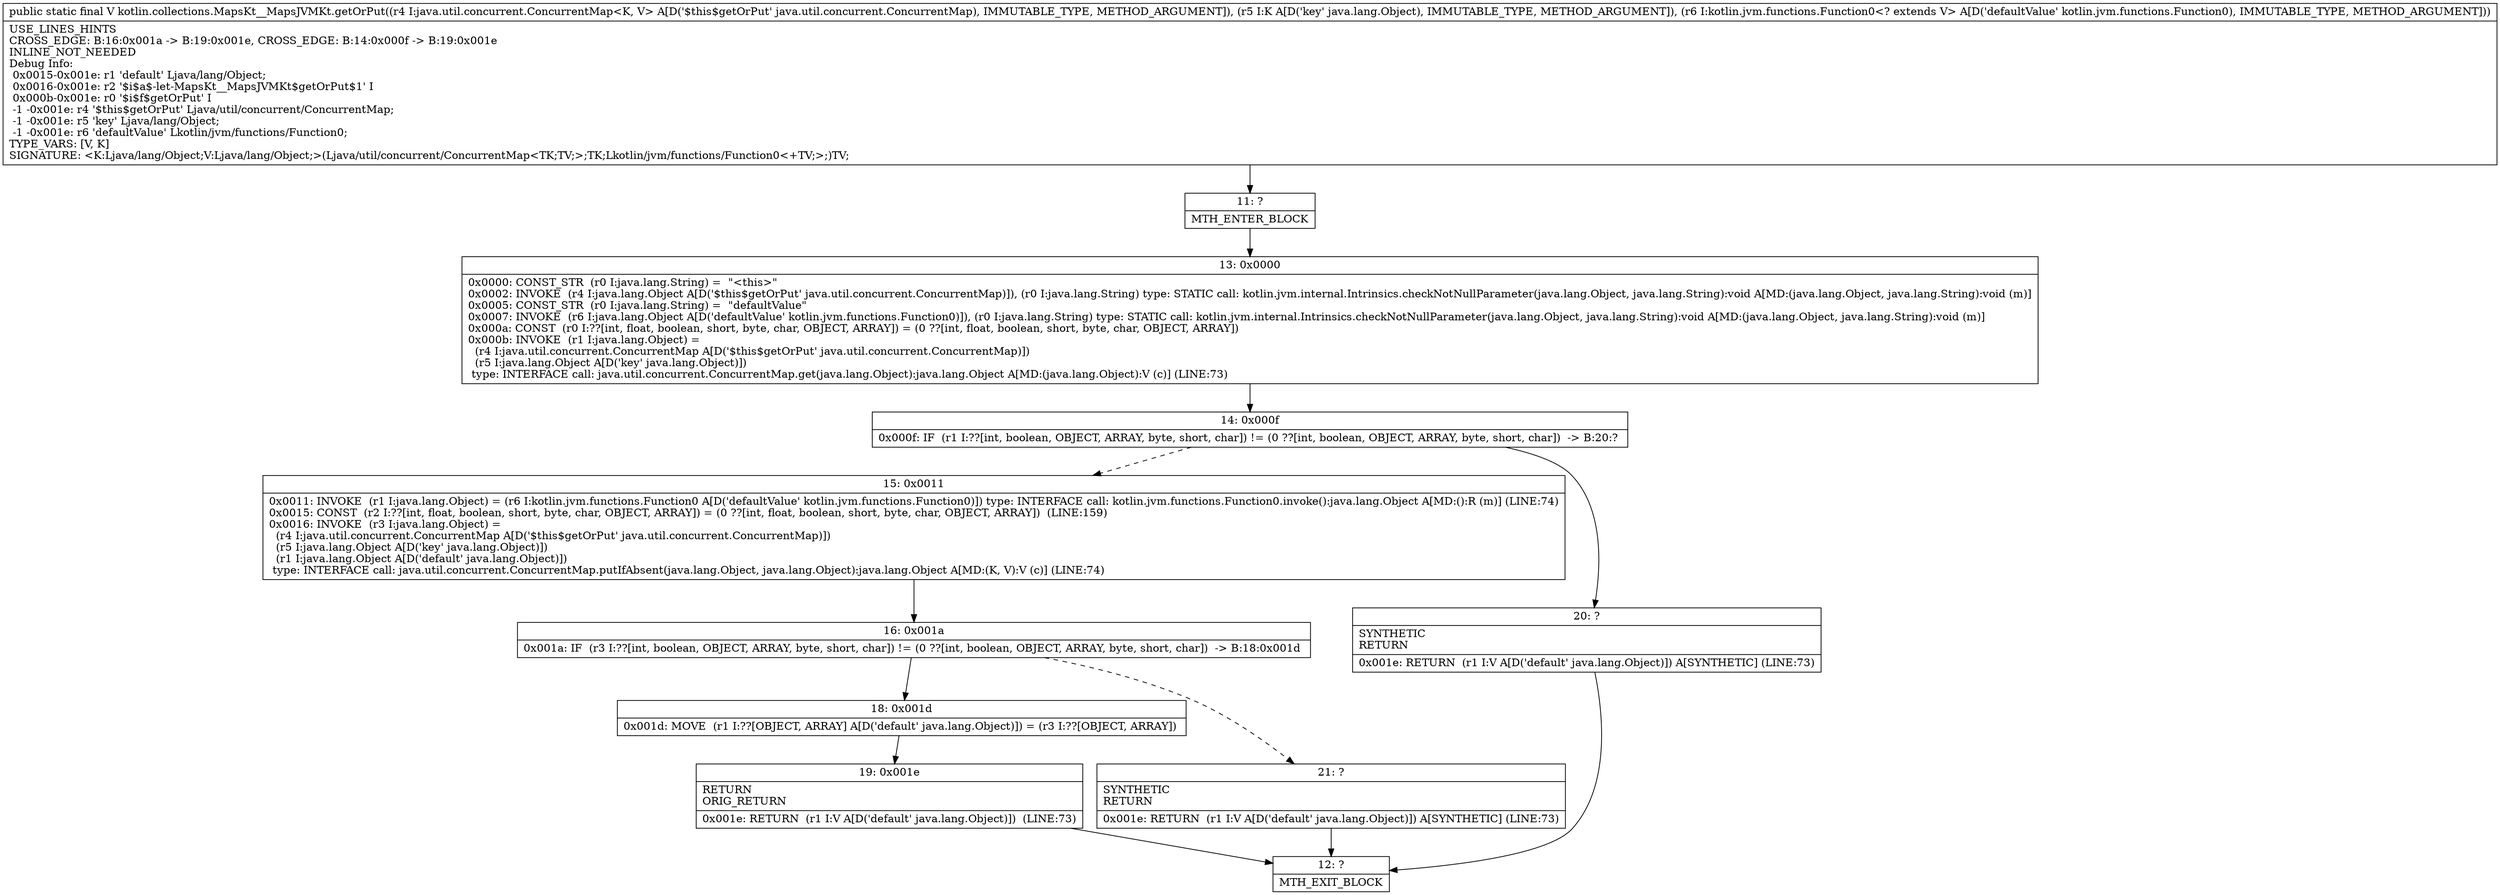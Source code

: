 digraph "CFG forkotlin.collections.MapsKt__MapsJVMKt.getOrPut(Ljava\/util\/concurrent\/ConcurrentMap;Ljava\/lang\/Object;Lkotlin\/jvm\/functions\/Function0;)Ljava\/lang\/Object;" {
Node_11 [shape=record,label="{11\:\ ?|MTH_ENTER_BLOCK\l}"];
Node_13 [shape=record,label="{13\:\ 0x0000|0x0000: CONST_STR  (r0 I:java.lang.String) =  \"\<this\>\" \l0x0002: INVOKE  (r4 I:java.lang.Object A[D('$this$getOrPut' java.util.concurrent.ConcurrentMap)]), (r0 I:java.lang.String) type: STATIC call: kotlin.jvm.internal.Intrinsics.checkNotNullParameter(java.lang.Object, java.lang.String):void A[MD:(java.lang.Object, java.lang.String):void (m)]\l0x0005: CONST_STR  (r0 I:java.lang.String) =  \"defaultValue\" \l0x0007: INVOKE  (r6 I:java.lang.Object A[D('defaultValue' kotlin.jvm.functions.Function0)]), (r0 I:java.lang.String) type: STATIC call: kotlin.jvm.internal.Intrinsics.checkNotNullParameter(java.lang.Object, java.lang.String):void A[MD:(java.lang.Object, java.lang.String):void (m)]\l0x000a: CONST  (r0 I:??[int, float, boolean, short, byte, char, OBJECT, ARRAY]) = (0 ??[int, float, boolean, short, byte, char, OBJECT, ARRAY]) \l0x000b: INVOKE  (r1 I:java.lang.Object) = \l  (r4 I:java.util.concurrent.ConcurrentMap A[D('$this$getOrPut' java.util.concurrent.ConcurrentMap)])\l  (r5 I:java.lang.Object A[D('key' java.lang.Object)])\l type: INTERFACE call: java.util.concurrent.ConcurrentMap.get(java.lang.Object):java.lang.Object A[MD:(java.lang.Object):V (c)] (LINE:73)\l}"];
Node_14 [shape=record,label="{14\:\ 0x000f|0x000f: IF  (r1 I:??[int, boolean, OBJECT, ARRAY, byte, short, char]) != (0 ??[int, boolean, OBJECT, ARRAY, byte, short, char])  \-\> B:20:? \l}"];
Node_15 [shape=record,label="{15\:\ 0x0011|0x0011: INVOKE  (r1 I:java.lang.Object) = (r6 I:kotlin.jvm.functions.Function0 A[D('defaultValue' kotlin.jvm.functions.Function0)]) type: INTERFACE call: kotlin.jvm.functions.Function0.invoke():java.lang.Object A[MD:():R (m)] (LINE:74)\l0x0015: CONST  (r2 I:??[int, float, boolean, short, byte, char, OBJECT, ARRAY]) = (0 ??[int, float, boolean, short, byte, char, OBJECT, ARRAY])  (LINE:159)\l0x0016: INVOKE  (r3 I:java.lang.Object) = \l  (r4 I:java.util.concurrent.ConcurrentMap A[D('$this$getOrPut' java.util.concurrent.ConcurrentMap)])\l  (r5 I:java.lang.Object A[D('key' java.lang.Object)])\l  (r1 I:java.lang.Object A[D('default' java.lang.Object)])\l type: INTERFACE call: java.util.concurrent.ConcurrentMap.putIfAbsent(java.lang.Object, java.lang.Object):java.lang.Object A[MD:(K, V):V (c)] (LINE:74)\l}"];
Node_16 [shape=record,label="{16\:\ 0x001a|0x001a: IF  (r3 I:??[int, boolean, OBJECT, ARRAY, byte, short, char]) != (0 ??[int, boolean, OBJECT, ARRAY, byte, short, char])  \-\> B:18:0x001d \l}"];
Node_18 [shape=record,label="{18\:\ 0x001d|0x001d: MOVE  (r1 I:??[OBJECT, ARRAY] A[D('default' java.lang.Object)]) = (r3 I:??[OBJECT, ARRAY]) \l}"];
Node_19 [shape=record,label="{19\:\ 0x001e|RETURN\lORIG_RETURN\l|0x001e: RETURN  (r1 I:V A[D('default' java.lang.Object)])  (LINE:73)\l}"];
Node_12 [shape=record,label="{12\:\ ?|MTH_EXIT_BLOCK\l}"];
Node_21 [shape=record,label="{21\:\ ?|SYNTHETIC\lRETURN\l|0x001e: RETURN  (r1 I:V A[D('default' java.lang.Object)]) A[SYNTHETIC] (LINE:73)\l}"];
Node_20 [shape=record,label="{20\:\ ?|SYNTHETIC\lRETURN\l|0x001e: RETURN  (r1 I:V A[D('default' java.lang.Object)]) A[SYNTHETIC] (LINE:73)\l}"];
MethodNode[shape=record,label="{public static final V kotlin.collections.MapsKt__MapsJVMKt.getOrPut((r4 I:java.util.concurrent.ConcurrentMap\<K, V\> A[D('$this$getOrPut' java.util.concurrent.ConcurrentMap), IMMUTABLE_TYPE, METHOD_ARGUMENT]), (r5 I:K A[D('key' java.lang.Object), IMMUTABLE_TYPE, METHOD_ARGUMENT]), (r6 I:kotlin.jvm.functions.Function0\<? extends V\> A[D('defaultValue' kotlin.jvm.functions.Function0), IMMUTABLE_TYPE, METHOD_ARGUMENT]))  | USE_LINES_HINTS\lCROSS_EDGE: B:16:0x001a \-\> B:19:0x001e, CROSS_EDGE: B:14:0x000f \-\> B:19:0x001e\lINLINE_NOT_NEEDED\lDebug Info:\l  0x0015\-0x001e: r1 'default' Ljava\/lang\/Object;\l  0x0016\-0x001e: r2 '$i$a$\-let\-MapsKt__MapsJVMKt$getOrPut$1' I\l  0x000b\-0x001e: r0 '$i$f$getOrPut' I\l  \-1 \-0x001e: r4 '$this$getOrPut' Ljava\/util\/concurrent\/ConcurrentMap;\l  \-1 \-0x001e: r5 'key' Ljava\/lang\/Object;\l  \-1 \-0x001e: r6 'defaultValue' Lkotlin\/jvm\/functions\/Function0;\lTYPE_VARS: [V, K]\lSIGNATURE: \<K:Ljava\/lang\/Object;V:Ljava\/lang\/Object;\>(Ljava\/util\/concurrent\/ConcurrentMap\<TK;TV;\>;TK;Lkotlin\/jvm\/functions\/Function0\<+TV;\>;)TV;\l}"];
MethodNode -> Node_11;Node_11 -> Node_13;
Node_13 -> Node_14;
Node_14 -> Node_15[style=dashed];
Node_14 -> Node_20;
Node_15 -> Node_16;
Node_16 -> Node_18;
Node_16 -> Node_21[style=dashed];
Node_18 -> Node_19;
Node_19 -> Node_12;
Node_21 -> Node_12;
Node_20 -> Node_12;
}

